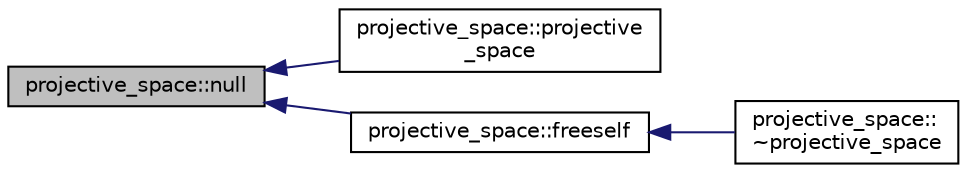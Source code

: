 digraph "projective_space::null"
{
  edge [fontname="Helvetica",fontsize="10",labelfontname="Helvetica",labelfontsize="10"];
  node [fontname="Helvetica",fontsize="10",shape=record];
  rankdir="LR";
  Node2524 [label="projective_space::null",height=0.2,width=0.4,color="black", fillcolor="grey75", style="filled", fontcolor="black"];
  Node2524 -> Node2525 [dir="back",color="midnightblue",fontsize="10",style="solid",fontname="Helvetica"];
  Node2525 [label="projective_space::projective\l_space",height=0.2,width=0.4,color="black", fillcolor="white", style="filled",URL="$d2/d17/classprojective__space.html#afc915202d40e4ee5ed3ace7412c5de09"];
  Node2524 -> Node2526 [dir="back",color="midnightblue",fontsize="10",style="solid",fontname="Helvetica"];
  Node2526 [label="projective_space::freeself",height=0.2,width=0.4,color="black", fillcolor="white", style="filled",URL="$d2/d17/classprojective__space.html#af08838fa7ca54726d791a8333af0a293"];
  Node2526 -> Node2527 [dir="back",color="midnightblue",fontsize="10",style="solid",fontname="Helvetica"];
  Node2527 [label="projective_space::\l~projective_space",height=0.2,width=0.4,color="black", fillcolor="white", style="filled",URL="$d2/d17/classprojective__space.html#acd0bc9e42e979091ca31bd9b98cccf3c"];
}
